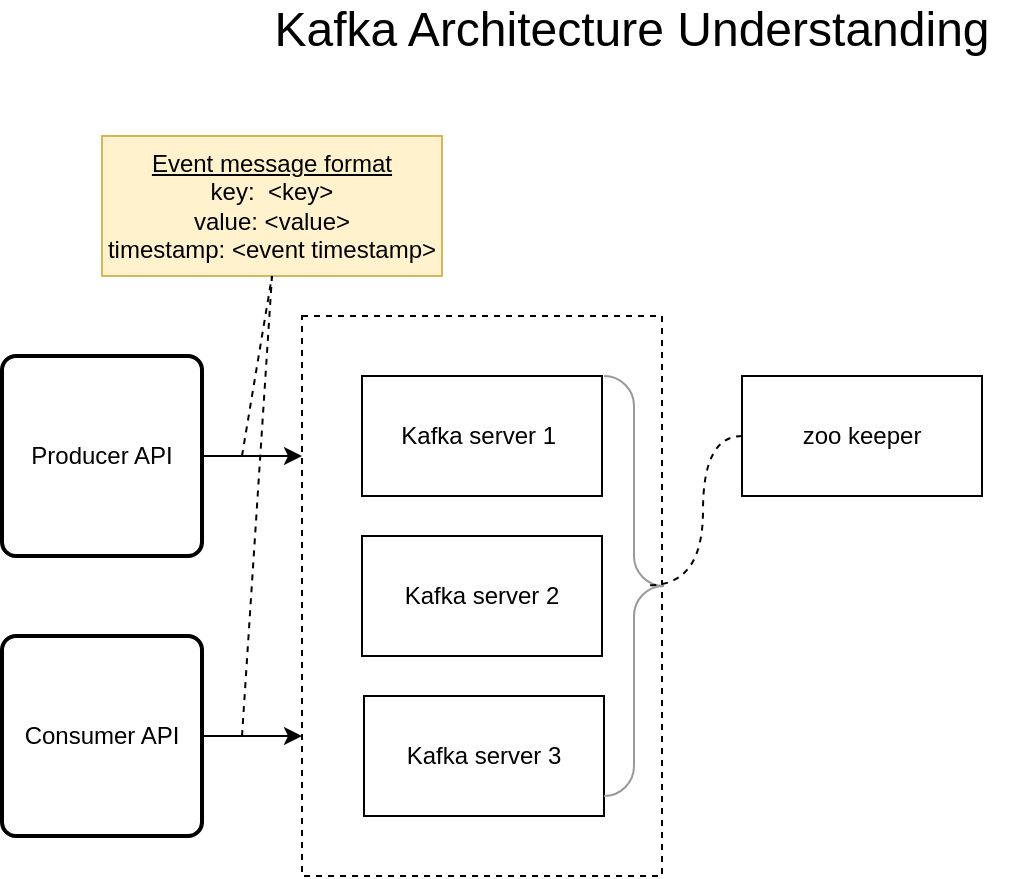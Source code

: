 <mxfile version="22.1.15" type="github">
  <diagram name="Page-1" id="kU1RzSAubM-uUq-VUpBr">
    <mxGraphModel dx="746" dy="459" grid="1" gridSize="10" guides="1" tooltips="1" connect="1" arrows="1" fold="1" page="1" pageScale="1" pageWidth="850" pageHeight="1100" math="0" shadow="0">
      <root>
        <mxCell id="0" />
        <mxCell id="1" parent="0" />
        <mxCell id="7bjFHBHAl_Z8WTdsXAMt-5" value="" style="rounded=0;whiteSpace=wrap;html=1;fillColor=none;dashed=1;" vertex="1" parent="1">
          <mxGeometry x="250" y="183" width="180" height="280" as="geometry" />
        </mxCell>
        <mxCell id="7bjFHBHAl_Z8WTdsXAMt-1" value="Kafka server 1&amp;nbsp;" style="rounded=0;whiteSpace=wrap;html=1;" vertex="1" parent="1">
          <mxGeometry x="280" y="213" width="120" height="60" as="geometry" />
        </mxCell>
        <mxCell id="7bjFHBHAl_Z8WTdsXAMt-2" value="Kafka server 2" style="rounded=0;whiteSpace=wrap;html=1;" vertex="1" parent="1">
          <mxGeometry x="280" y="293" width="120" height="60" as="geometry" />
        </mxCell>
        <mxCell id="7bjFHBHAl_Z8WTdsXAMt-3" value="Kafka server 3" style="rounded=0;whiteSpace=wrap;html=1;" vertex="1" parent="1">
          <mxGeometry x="281" y="373" width="120" height="60" as="geometry" />
        </mxCell>
        <mxCell id="7bjFHBHAl_Z8WTdsXAMt-6" style="edgeStyle=orthogonalEdgeStyle;rounded=0;orthogonalLoop=1;jettySize=auto;html=1;exitX=1;exitY=0.5;exitDx=0;exitDy=0;entryX=0;entryY=0.25;entryDx=0;entryDy=0;" edge="1" parent="1" source="7bjFHBHAl_Z8WTdsXAMt-4" target="7bjFHBHAl_Z8WTdsXAMt-5">
          <mxGeometry relative="1" as="geometry" />
        </mxCell>
        <mxCell id="7bjFHBHAl_Z8WTdsXAMt-4" value="Producer API" style="rounded=1;whiteSpace=wrap;html=1;absoluteArcSize=1;arcSize=14;strokeWidth=2;" vertex="1" parent="1">
          <mxGeometry x="100" y="203" width="100" height="100" as="geometry" />
        </mxCell>
        <mxCell id="7bjFHBHAl_Z8WTdsXAMt-8" style="edgeStyle=orthogonalEdgeStyle;rounded=0;orthogonalLoop=1;jettySize=auto;html=1;exitX=1;exitY=0.5;exitDx=0;exitDy=0;entryX=0;entryY=0.75;entryDx=0;entryDy=0;" edge="1" parent="1" source="7bjFHBHAl_Z8WTdsXAMt-7" target="7bjFHBHAl_Z8WTdsXAMt-5">
          <mxGeometry relative="1" as="geometry" />
        </mxCell>
        <mxCell id="7bjFHBHAl_Z8WTdsXAMt-7" value="Consumer API" style="rounded=1;whiteSpace=wrap;html=1;absoluteArcSize=1;arcSize=14;strokeWidth=2;" vertex="1" parent="1">
          <mxGeometry x="100" y="343" width="100" height="100" as="geometry" />
        </mxCell>
        <mxCell id="7bjFHBHAl_Z8WTdsXAMt-9" value="" style="labelPosition=right;align=left;strokeWidth=1;shape=mxgraph.mockup.markup.curlyBrace;html=1;shadow=0;dashed=0;strokeColor=#999999;direction=north;rotation=-180;" vertex="1" parent="1">
          <mxGeometry x="401" y="213" width="30" height="210" as="geometry" />
        </mxCell>
        <mxCell id="7bjFHBHAl_Z8WTdsXAMt-10" value="zoo keeper" style="rounded=0;whiteSpace=wrap;html=1;" vertex="1" parent="1">
          <mxGeometry x="470" y="213" width="120" height="60" as="geometry" />
        </mxCell>
        <mxCell id="7bjFHBHAl_Z8WTdsXAMt-11" value="" style="endArrow=none;dashed=1;html=1;rounded=0;entryX=0;entryY=0.5;entryDx=0;entryDy=0;exitX=0.498;exitY=0.233;exitDx=0;exitDy=0;exitPerimeter=0;edgeStyle=orthogonalEdgeStyle;curved=1;" edge="1" parent="1" source="7bjFHBHAl_Z8WTdsXAMt-9" target="7bjFHBHAl_Z8WTdsXAMt-10">
          <mxGeometry width="50" height="50" relative="1" as="geometry">
            <mxPoint x="430" y="313" as="sourcePoint" />
            <mxPoint x="410" y="283" as="targetPoint" />
          </mxGeometry>
        </mxCell>
        <mxCell id="7bjFHBHAl_Z8WTdsXAMt-12" value="&lt;u&gt;Event message format&lt;/u&gt;&lt;br&gt;key:&amp;nbsp; &amp;lt;key&amp;gt;&lt;br&gt;value: &amp;lt;value&amp;gt;&lt;br&gt;timestamp: &amp;lt;event timestamp&amp;gt;" style="rounded=0;whiteSpace=wrap;html=1;fillColor=#fff2cc;strokeColor=#d6b656;" vertex="1" parent="1">
          <mxGeometry x="150" y="93" width="170" height="70" as="geometry" />
        </mxCell>
        <mxCell id="7bjFHBHAl_Z8WTdsXAMt-13" value="" style="endArrow=none;html=1;rounded=0;dashed=1;" edge="1" parent="1">
          <mxGeometry width="50" height="50" relative="1" as="geometry">
            <mxPoint x="220" y="253" as="sourcePoint" />
            <mxPoint x="235" y="163" as="targetPoint" />
          </mxGeometry>
        </mxCell>
        <mxCell id="7bjFHBHAl_Z8WTdsXAMt-14" value="" style="endArrow=none;html=1;rounded=0;entryX=0.5;entryY=1;entryDx=0;entryDy=0;dashed=1;" edge="1" parent="1" target="7bjFHBHAl_Z8WTdsXAMt-12">
          <mxGeometry width="50" height="50" relative="1" as="geometry">
            <mxPoint x="220" y="393" as="sourcePoint" />
            <mxPoint x="410" y="273" as="targetPoint" />
          </mxGeometry>
        </mxCell>
        <mxCell id="7bjFHBHAl_Z8WTdsXAMt-15" value="Kafka Architecture Understanding" style="text;html=1;strokeColor=none;fillColor=none;align=center;verticalAlign=middle;whiteSpace=wrap;rounded=0;fontSize=24;" vertex="1" parent="1">
          <mxGeometry x="220" y="30" width="390" height="20" as="geometry" />
        </mxCell>
      </root>
    </mxGraphModel>
  </diagram>
</mxfile>
